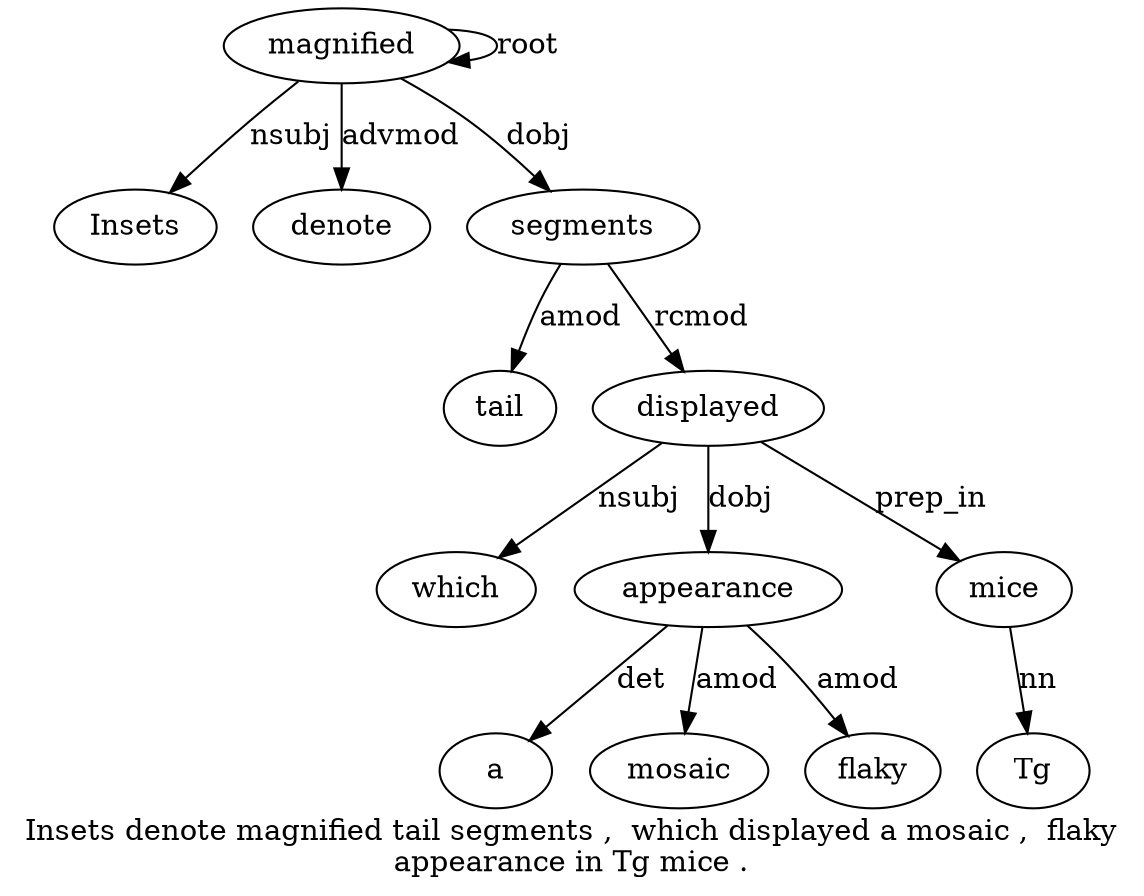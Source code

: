 digraph "Insets denote magnified tail segments ,  which displayed a mosaic ,  flaky appearance in Tg mice ." {
label="Insets denote magnified tail segments ,  which displayed a mosaic ,  flaky
appearance in Tg mice .";
magnified3 [style=filled, fillcolor=white, label=magnified];
Insets1 [style=filled, fillcolor=white, label=Insets];
magnified3 -> Insets1  [label=nsubj];
denote2 [style=filled, fillcolor=white, label=denote];
magnified3 -> denote2  [label=advmod];
magnified3 -> magnified3  [label=root];
segments5 [style=filled, fillcolor=white, label=segments];
tail4 [style=filled, fillcolor=white, label=tail];
segments5 -> tail4  [label=amod];
magnified3 -> segments5  [label=dobj];
displayed8 [style=filled, fillcolor=white, label=displayed];
which7 [style=filled, fillcolor=white, label=which];
displayed8 -> which7  [label=nsubj];
segments5 -> displayed8  [label=rcmod];
appearance13 [style=filled, fillcolor=white, label=appearance];
a9 [style=filled, fillcolor=white, label=a];
appearance13 -> a9  [label=det];
mosaic10 [style=filled, fillcolor=white, label=mosaic];
appearance13 -> mosaic10  [label=amod];
flaky12 [style=filled, fillcolor=white, label=flaky];
appearance13 -> flaky12  [label=amod];
displayed8 -> appearance13  [label=dobj];
mice16 [style=filled, fillcolor=white, label=mice];
Tg15 [style=filled, fillcolor=white, label=Tg];
mice16 -> Tg15  [label=nn];
displayed8 -> mice16  [label=prep_in];
}
